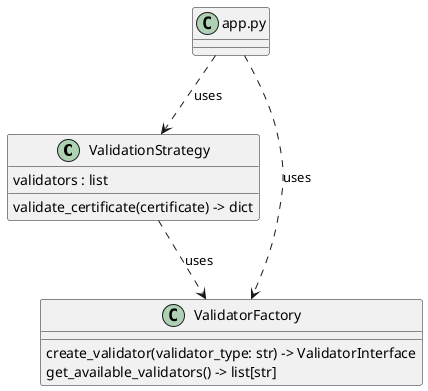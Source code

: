 @startuml classes_UML-strategy-validator
set namespaceSeparator none
class "ValidationStrategy" as src.models.ValidationStrategy {
  validators : list
  validate_certificate(certificate) -> dict
}
class "ValidatorFactory" as src.models.ValidatorFactory {
  create_validator(validator_type: str) -> ValidatorInterface
  get_available_validators() -> list[str]
}

'strategy pattern core relationships'
app.py ..> src.models.ValidatorFactory : uses
app.py ..> src.models.ValidationStrategy : uses
src.models.ValidationStrategy ..> src.models.ValidatorFactory : uses

@enduml
